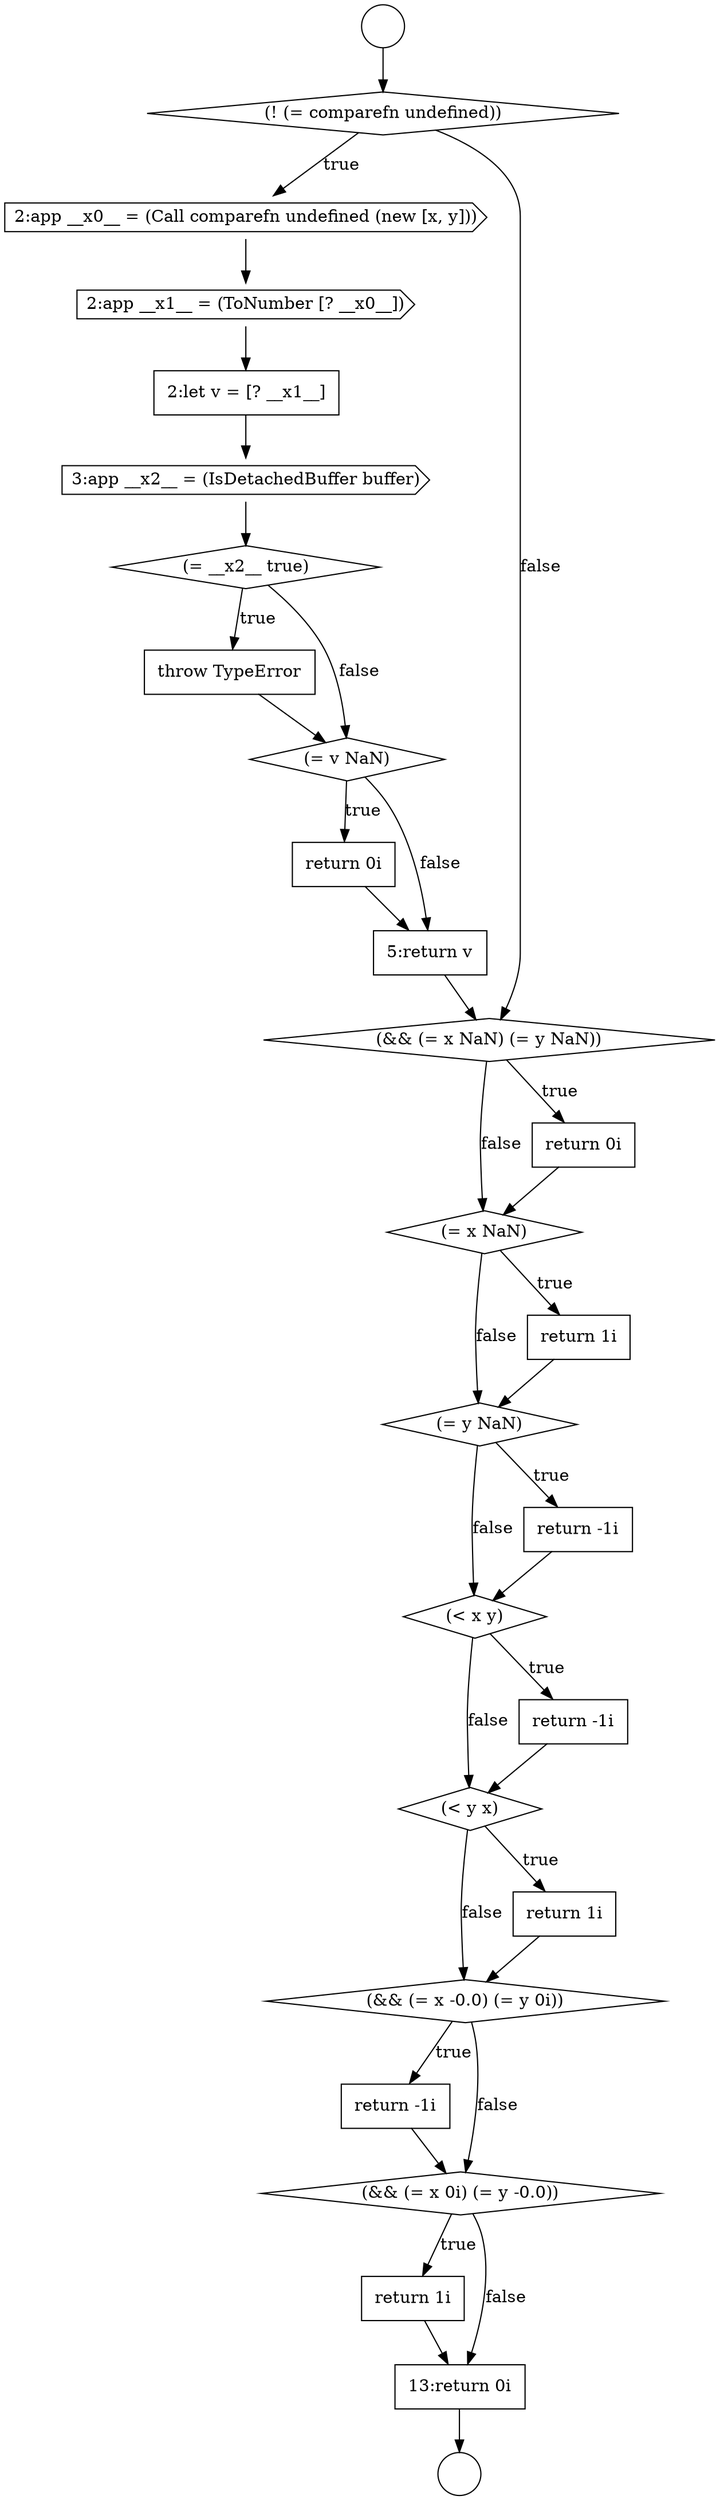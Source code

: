 digraph {
  node16765 [shape=cds, label=<<font color="black">2:app __x0__ = (Call comparefn undefined (new [x, y]))</font>> color="black" fillcolor="white" style=filled]
  node16772 [shape=none, margin=0, label=<<font color="black">
    <table border="0" cellborder="1" cellspacing="0" cellpadding="10">
      <tr><td align="left">return 0i</td></tr>
    </table>
  </font>> color="black" fillcolor="white" style=filled]
  node16785 [shape=none, margin=0, label=<<font color="black">
    <table border="0" cellborder="1" cellspacing="0" cellpadding="10">
      <tr><td align="left">return -1i</td></tr>
    </table>
  </font>> color="black" fillcolor="white" style=filled]
  node16776 [shape=diamond, label=<<font color="black">(= x NaN)</font>> color="black" fillcolor="white" style=filled]
  node16780 [shape=diamond, label=<<font color="black">(&lt; x y)</font>> color="black" fillcolor="white" style=filled]
  node16769 [shape=diamond, label=<<font color="black">(= __x2__ true)</font>> color="black" fillcolor="white" style=filled]
  node16770 [shape=none, margin=0, label=<<font color="black">
    <table border="0" cellborder="1" cellspacing="0" cellpadding="10">
      <tr><td align="left">throw TypeError</td></tr>
    </table>
  </font>> color="black" fillcolor="white" style=filled]
  node16787 [shape=none, margin=0, label=<<font color="black">
    <table border="0" cellborder="1" cellspacing="0" cellpadding="10">
      <tr><td align="left">return 1i</td></tr>
    </table>
  </font>> color="black" fillcolor="white" style=filled]
  node16778 [shape=diamond, label=<<font color="black">(= y NaN)</font>> color="black" fillcolor="white" style=filled]
  node16775 [shape=none, margin=0, label=<<font color="black">
    <table border="0" cellborder="1" cellspacing="0" cellpadding="10">
      <tr><td align="left">return 0i</td></tr>
    </table>
  </font>> color="black" fillcolor="white" style=filled]
  node16777 [shape=none, margin=0, label=<<font color="black">
    <table border="0" cellborder="1" cellspacing="0" cellpadding="10">
      <tr><td align="left">return 1i</td></tr>
    </table>
  </font>> color="black" fillcolor="white" style=filled]
  node16784 [shape=diamond, label=<<font color="black">(&amp;&amp; (= x -0.0) (= y 0i))</font>> color="black" fillcolor="white" style=filled]
  node16762 [shape=circle label=" " color="black" fillcolor="white" style=filled]
  node16783 [shape=none, margin=0, label=<<font color="black">
    <table border="0" cellborder="1" cellspacing="0" cellpadding="10">
      <tr><td align="left">return 1i</td></tr>
    </table>
  </font>> color="black" fillcolor="white" style=filled]
  node16768 [shape=cds, label=<<font color="black">3:app __x2__ = (IsDetachedBuffer buffer)</font>> color="black" fillcolor="white" style=filled]
  node16786 [shape=diamond, label=<<font color="black">(&amp;&amp; (= x 0i) (= y -0.0))</font>> color="black" fillcolor="white" style=filled]
  node16773 [shape=none, margin=0, label=<<font color="black">
    <table border="0" cellborder="1" cellspacing="0" cellpadding="10">
      <tr><td align="left">5:return v</td></tr>
    </table>
  </font>> color="black" fillcolor="white" style=filled]
  node16779 [shape=none, margin=0, label=<<font color="black">
    <table border="0" cellborder="1" cellspacing="0" cellpadding="10">
      <tr><td align="left">return -1i</td></tr>
    </table>
  </font>> color="black" fillcolor="white" style=filled]
  node16764 [shape=diamond, label=<<font color="black">(! (= comparefn undefined))</font>> color="black" fillcolor="white" style=filled]
  node16782 [shape=diamond, label=<<font color="black">(&lt; y x)</font>> color="black" fillcolor="white" style=filled]
  node16774 [shape=diamond, label=<<font color="black">(&amp;&amp; (= x NaN) (= y NaN))</font>> color="black" fillcolor="white" style=filled]
  node16767 [shape=none, margin=0, label=<<font color="black">
    <table border="0" cellborder="1" cellspacing="0" cellpadding="10">
      <tr><td align="left">2:let v = [? __x1__]</td></tr>
    </table>
  </font>> color="black" fillcolor="white" style=filled]
  node16763 [shape=circle label=" " color="black" fillcolor="white" style=filled]
  node16781 [shape=none, margin=0, label=<<font color="black">
    <table border="0" cellborder="1" cellspacing="0" cellpadding="10">
      <tr><td align="left">return -1i</td></tr>
    </table>
  </font>> color="black" fillcolor="white" style=filled]
  node16766 [shape=cds, label=<<font color="black">2:app __x1__ = (ToNumber [? __x0__])</font>> color="black" fillcolor="white" style=filled]
  node16788 [shape=none, margin=0, label=<<font color="black">
    <table border="0" cellborder="1" cellspacing="0" cellpadding="10">
      <tr><td align="left">13:return 0i</td></tr>
    </table>
  </font>> color="black" fillcolor="white" style=filled]
  node16771 [shape=diamond, label=<<font color="black">(= v NaN)</font>> color="black" fillcolor="white" style=filled]
  node16768 -> node16769 [ color="black"]
  node16778 -> node16779 [label=<<font color="black">true</font>> color="black"]
  node16778 -> node16780 [label=<<font color="black">false</font>> color="black"]
  node16787 -> node16788 [ color="black"]
  node16764 -> node16765 [label=<<font color="black">true</font>> color="black"]
  node16764 -> node16774 [label=<<font color="black">false</font>> color="black"]
  node16783 -> node16784 [ color="black"]
  node16767 -> node16768 [ color="black"]
  node16785 -> node16786 [ color="black"]
  node16781 -> node16782 [ color="black"]
  node16770 -> node16771 [ color="black"]
  node16780 -> node16781 [label=<<font color="black">true</font>> color="black"]
  node16780 -> node16782 [label=<<font color="black">false</font>> color="black"]
  node16772 -> node16773 [ color="black"]
  node16769 -> node16770 [label=<<font color="black">true</font>> color="black"]
  node16769 -> node16771 [label=<<font color="black">false</font>> color="black"]
  node16762 -> node16764 [ color="black"]
  node16771 -> node16772 [label=<<font color="black">true</font>> color="black"]
  node16771 -> node16773 [label=<<font color="black">false</font>> color="black"]
  node16777 -> node16778 [ color="black"]
  node16776 -> node16777 [label=<<font color="black">true</font>> color="black"]
  node16776 -> node16778 [label=<<font color="black">false</font>> color="black"]
  node16782 -> node16783 [label=<<font color="black">true</font>> color="black"]
  node16782 -> node16784 [label=<<font color="black">false</font>> color="black"]
  node16773 -> node16774 [ color="black"]
  node16774 -> node16775 [label=<<font color="black">true</font>> color="black"]
  node16774 -> node16776 [label=<<font color="black">false</font>> color="black"]
  node16786 -> node16787 [label=<<font color="black">true</font>> color="black"]
  node16786 -> node16788 [label=<<font color="black">false</font>> color="black"]
  node16784 -> node16785 [label=<<font color="black">true</font>> color="black"]
  node16784 -> node16786 [label=<<font color="black">false</font>> color="black"]
  node16765 -> node16766 [ color="black"]
  node16775 -> node16776 [ color="black"]
  node16779 -> node16780 [ color="black"]
  node16788 -> node16763 [ color="black"]
  node16766 -> node16767 [ color="black"]
}
